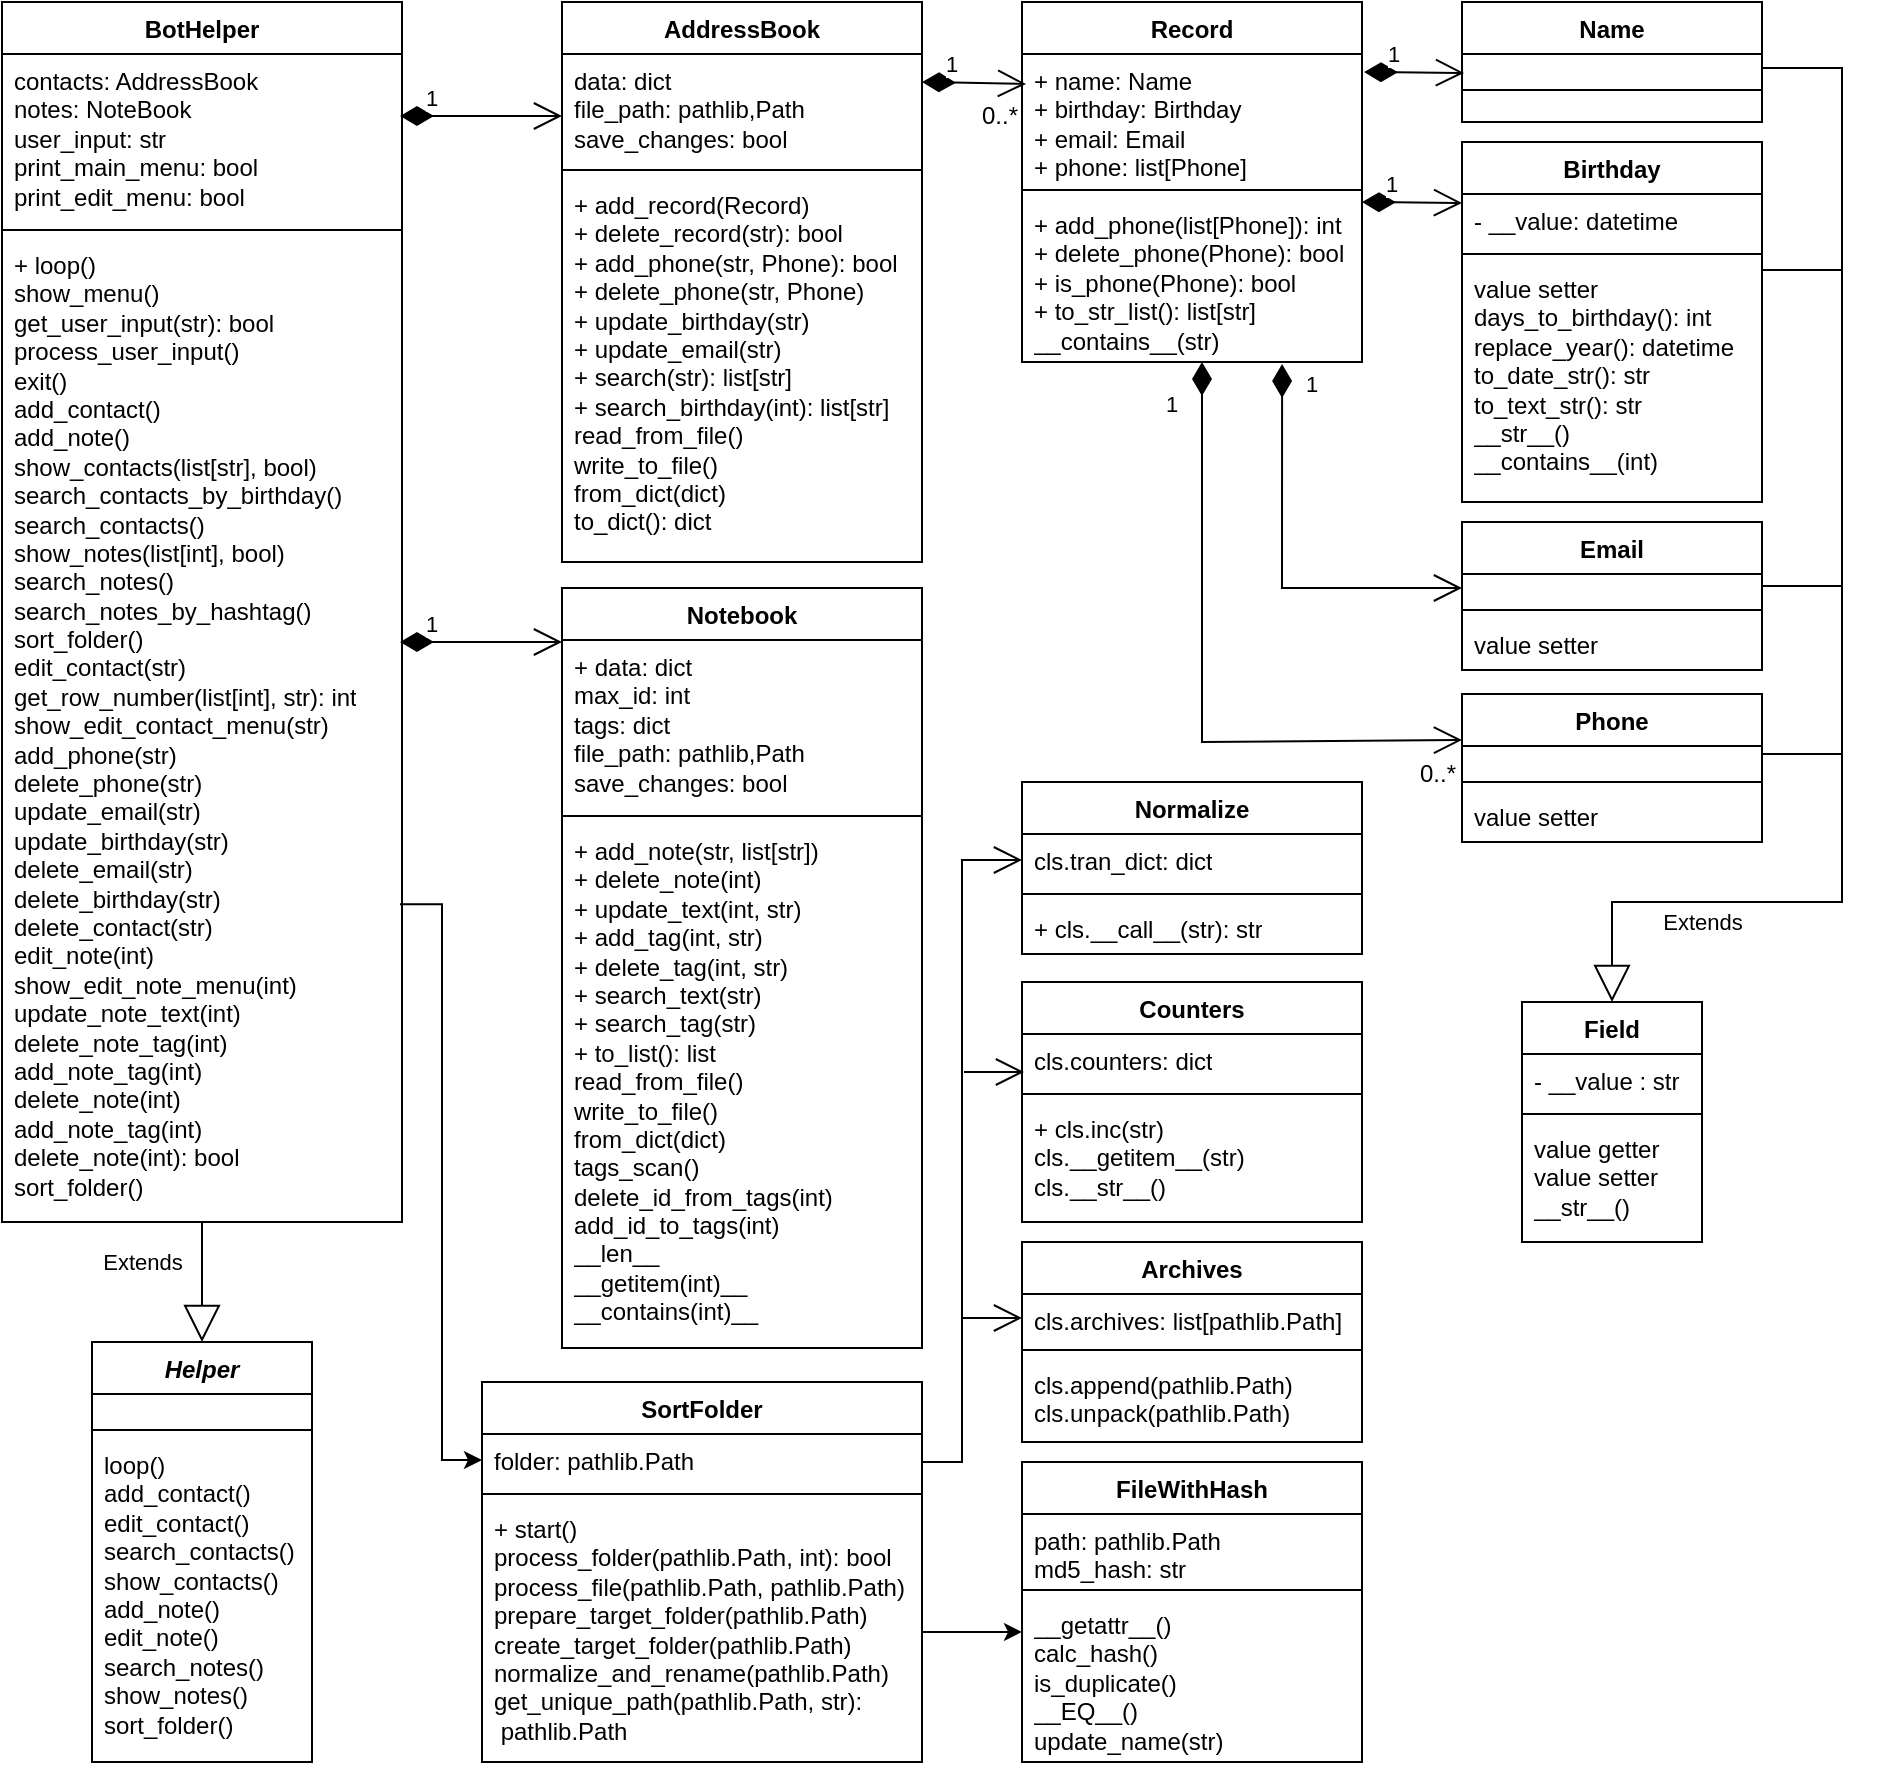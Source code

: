 <mxfile version="21.5.0">
  <diagram name="Page-1" id="22eJVqxKhD_YkjTzofax">
    <mxGraphModel dx="3094" dy="797" grid="1" gridSize="10" guides="1" tooltips="1" connect="1" arrows="1" fold="1" page="1" pageScale="1" pageWidth="850" pageHeight="1100" math="0" shadow="0">
      <root>
        <mxCell id="0" />
        <mxCell id="1" parent="0" />
        <mxCell id="B72UNBGDeqN1AKuP-Nlf-1" value="Field" style="swimlane;fontStyle=1;align=center;verticalAlign=top;childLayout=stackLayout;horizontal=1;startSize=26;horizontalStack=0;resizeParent=1;resizeParentMax=0;resizeLast=0;collapsible=1;marginBottom=0;whiteSpace=wrap;html=1;" vertex="1" parent="1">
          <mxGeometry x="-400" y="500" width="90" height="120" as="geometry">
            <mxRectangle x="170" y="60" width="70" height="30" as="alternateBounds" />
          </mxGeometry>
        </mxCell>
        <mxCell id="B72UNBGDeqN1AKuP-Nlf-2" value="- __value : str" style="text;strokeColor=none;fillColor=none;align=left;verticalAlign=top;spacingLeft=4;spacingRight=4;overflow=hidden;rotatable=0;points=[[0,0.5],[1,0.5]];portConstraint=eastwest;whiteSpace=wrap;html=1;" vertex="1" parent="B72UNBGDeqN1AKuP-Nlf-1">
          <mxGeometry y="26" width="90" height="26" as="geometry" />
        </mxCell>
        <mxCell id="B72UNBGDeqN1AKuP-Nlf-3" value="" style="line;strokeWidth=1;fillColor=none;align=left;verticalAlign=middle;spacingTop=-1;spacingLeft=3;spacingRight=3;rotatable=0;labelPosition=right;points=[];portConstraint=eastwest;strokeColor=inherit;" vertex="1" parent="B72UNBGDeqN1AKuP-Nlf-1">
          <mxGeometry y="52" width="90" height="8" as="geometry" />
        </mxCell>
        <mxCell id="B72UNBGDeqN1AKuP-Nlf-4" value="value getter&lt;br&gt;value setter&lt;br&gt;__str__()" style="text;strokeColor=none;fillColor=none;align=left;verticalAlign=top;spacingLeft=4;spacingRight=4;overflow=hidden;rotatable=0;points=[[0,0.5],[1,0.5]];portConstraint=eastwest;whiteSpace=wrap;html=1;" vertex="1" parent="B72UNBGDeqN1AKuP-Nlf-1">
          <mxGeometry y="60" width="90" height="60" as="geometry" />
        </mxCell>
        <mxCell id="B72UNBGDeqN1AKuP-Nlf-13" value="Birthday" style="swimlane;fontStyle=1;align=center;verticalAlign=top;childLayout=stackLayout;horizontal=1;startSize=26;horizontalStack=0;resizeParent=1;resizeParentMax=0;resizeLast=0;collapsible=1;marginBottom=0;whiteSpace=wrap;html=1;" vertex="1" parent="1">
          <mxGeometry x="-430" y="70" width="150" height="180" as="geometry" />
        </mxCell>
        <mxCell id="B72UNBGDeqN1AKuP-Nlf-14" value="- __value: datetime" style="text;strokeColor=none;fillColor=none;align=left;verticalAlign=top;spacingLeft=4;spacingRight=4;overflow=hidden;rotatable=0;points=[[0,0.5],[1,0.5]];portConstraint=eastwest;whiteSpace=wrap;html=1;" vertex="1" parent="B72UNBGDeqN1AKuP-Nlf-13">
          <mxGeometry y="26" width="150" height="26" as="geometry" />
        </mxCell>
        <mxCell id="B72UNBGDeqN1AKuP-Nlf-15" value="" style="line;strokeWidth=1;fillColor=none;align=left;verticalAlign=middle;spacingTop=-1;spacingLeft=3;spacingRight=3;rotatable=0;labelPosition=right;points=[];portConstraint=eastwest;strokeColor=inherit;" vertex="1" parent="B72UNBGDeqN1AKuP-Nlf-13">
          <mxGeometry y="52" width="150" height="8" as="geometry" />
        </mxCell>
        <mxCell id="B72UNBGDeqN1AKuP-Nlf-16" value="value setter&lt;br&gt;days_to_birthday(): int&lt;br&gt;replace_year(): datetime&lt;br&gt;to_date_str(): str&lt;br&gt;to_text_str(): str&lt;br&gt;__str__()&lt;br&gt;__contains__(int)" style="text;strokeColor=none;fillColor=none;align=left;verticalAlign=top;spacingLeft=4;spacingRight=4;overflow=hidden;rotatable=0;points=[[0,0.5],[1,0.5]];portConstraint=eastwest;whiteSpace=wrap;html=1;" vertex="1" parent="B72UNBGDeqN1AKuP-Nlf-13">
          <mxGeometry y="60" width="150" height="120" as="geometry" />
        </mxCell>
        <mxCell id="B72UNBGDeqN1AKuP-Nlf-17" value="Email" style="swimlane;fontStyle=1;align=center;verticalAlign=top;childLayout=stackLayout;horizontal=1;startSize=26;horizontalStack=0;resizeParent=1;resizeParentMax=0;resizeLast=0;collapsible=1;marginBottom=0;whiteSpace=wrap;html=1;" vertex="1" parent="1">
          <mxGeometry x="-430" y="260" width="150" height="74" as="geometry" />
        </mxCell>
        <mxCell id="B72UNBGDeqN1AKuP-Nlf-18" value="&amp;nbsp;" style="text;strokeColor=none;fillColor=none;align=left;verticalAlign=top;spacingLeft=4;spacingRight=4;overflow=hidden;rotatable=0;points=[[0,0.5],[1,0.5]];portConstraint=eastwest;whiteSpace=wrap;html=1;" vertex="1" parent="B72UNBGDeqN1AKuP-Nlf-17">
          <mxGeometry y="26" width="150" height="14" as="geometry" />
        </mxCell>
        <mxCell id="B72UNBGDeqN1AKuP-Nlf-19" value="" style="line;strokeWidth=1;fillColor=none;align=left;verticalAlign=middle;spacingTop=-1;spacingLeft=3;spacingRight=3;rotatable=0;labelPosition=right;points=[];portConstraint=eastwest;strokeColor=inherit;" vertex="1" parent="B72UNBGDeqN1AKuP-Nlf-17">
          <mxGeometry y="40" width="150" height="8" as="geometry" />
        </mxCell>
        <mxCell id="B72UNBGDeqN1AKuP-Nlf-20" value="value setter" style="text;strokeColor=none;fillColor=none;align=left;verticalAlign=top;spacingLeft=4;spacingRight=4;overflow=hidden;rotatable=0;points=[[0,0.5],[1,0.5]];portConstraint=eastwest;whiteSpace=wrap;html=1;" vertex="1" parent="B72UNBGDeqN1AKuP-Nlf-17">
          <mxGeometry y="48" width="150" height="26" as="geometry" />
        </mxCell>
        <mxCell id="B72UNBGDeqN1AKuP-Nlf-21" value="Phone" style="swimlane;fontStyle=1;align=center;verticalAlign=top;childLayout=stackLayout;horizontal=1;startSize=26;horizontalStack=0;resizeParent=1;resizeParentMax=0;resizeLast=0;collapsible=1;marginBottom=0;whiteSpace=wrap;html=1;" vertex="1" parent="1">
          <mxGeometry x="-430" y="346" width="150" height="74" as="geometry" />
        </mxCell>
        <mxCell id="B72UNBGDeqN1AKuP-Nlf-22" value="&amp;nbsp;" style="text;strokeColor=none;fillColor=none;align=left;verticalAlign=top;spacingLeft=4;spacingRight=4;overflow=hidden;rotatable=0;points=[[0,0.5],[1,0.5]];portConstraint=eastwest;whiteSpace=wrap;html=1;" vertex="1" parent="B72UNBGDeqN1AKuP-Nlf-21">
          <mxGeometry y="26" width="150" height="14" as="geometry" />
        </mxCell>
        <mxCell id="B72UNBGDeqN1AKuP-Nlf-23" value="" style="line;strokeWidth=1;fillColor=none;align=left;verticalAlign=middle;spacingTop=-1;spacingLeft=3;spacingRight=3;rotatable=0;labelPosition=right;points=[];portConstraint=eastwest;strokeColor=inherit;" vertex="1" parent="B72UNBGDeqN1AKuP-Nlf-21">
          <mxGeometry y="40" width="150" height="8" as="geometry" />
        </mxCell>
        <mxCell id="B72UNBGDeqN1AKuP-Nlf-24" value="value setter" style="text;strokeColor=none;fillColor=none;align=left;verticalAlign=top;spacingLeft=4;spacingRight=4;overflow=hidden;rotatable=0;points=[[0,0.5],[1,0.5]];portConstraint=eastwest;whiteSpace=wrap;html=1;" vertex="1" parent="B72UNBGDeqN1AKuP-Nlf-21">
          <mxGeometry y="48" width="150" height="26" as="geometry" />
        </mxCell>
        <mxCell id="B72UNBGDeqN1AKuP-Nlf-25" value="Name" style="swimlane;fontStyle=1;align=center;verticalAlign=top;childLayout=stackLayout;horizontal=1;startSize=26;horizontalStack=0;resizeParent=1;resizeParentMax=0;resizeLast=0;collapsible=1;marginBottom=0;whiteSpace=wrap;html=1;" vertex="1" parent="1">
          <mxGeometry x="-430" width="150" height="60" as="geometry" />
        </mxCell>
        <mxCell id="B72UNBGDeqN1AKuP-Nlf-26" value="&amp;nbsp;" style="text;strokeColor=none;fillColor=none;align=left;verticalAlign=top;spacingLeft=4;spacingRight=4;overflow=hidden;rotatable=0;points=[[0,0.5],[1,0.5]];portConstraint=eastwest;whiteSpace=wrap;html=1;" vertex="1" parent="B72UNBGDeqN1AKuP-Nlf-25">
          <mxGeometry y="26" width="150" height="14" as="geometry" />
        </mxCell>
        <mxCell id="B72UNBGDeqN1AKuP-Nlf-27" value="" style="line;strokeWidth=1;fillColor=none;align=left;verticalAlign=middle;spacingTop=-1;spacingLeft=3;spacingRight=3;rotatable=0;labelPosition=right;points=[];portConstraint=eastwest;strokeColor=inherit;" vertex="1" parent="B72UNBGDeqN1AKuP-Nlf-25">
          <mxGeometry y="40" width="150" height="8" as="geometry" />
        </mxCell>
        <mxCell id="B72UNBGDeqN1AKuP-Nlf-28" value="&amp;nbsp;" style="text;strokeColor=none;fillColor=none;align=left;verticalAlign=top;spacingLeft=4;spacingRight=4;overflow=hidden;rotatable=0;points=[[0,0.5],[1,0.5]];portConstraint=eastwest;whiteSpace=wrap;html=1;" vertex="1" parent="B72UNBGDeqN1AKuP-Nlf-25">
          <mxGeometry y="48" width="150" height="12" as="geometry" />
        </mxCell>
        <mxCell id="B72UNBGDeqN1AKuP-Nlf-40" value="Record" style="swimlane;fontStyle=1;align=center;verticalAlign=top;childLayout=stackLayout;horizontal=1;startSize=26;horizontalStack=0;resizeParent=1;resizeParentMax=0;resizeLast=0;collapsible=1;marginBottom=0;whiteSpace=wrap;html=1;" vertex="1" parent="1">
          <mxGeometry x="-650" width="170" height="180" as="geometry" />
        </mxCell>
        <mxCell id="B72UNBGDeqN1AKuP-Nlf-99" value="1" style="endArrow=open;html=1;endSize=12;startArrow=diamondThin;startSize=14;startFill=1;align=left;verticalAlign=bottom;rounded=0;exitX=0.995;exitY=0.369;exitDx=0;exitDy=0;exitPerimeter=0;entryX=0.012;entryY=0.234;entryDx=0;entryDy=0;entryPerimeter=0;" edge="1" parent="B72UNBGDeqN1AKuP-Nlf-40" target="B72UNBGDeqN1AKuP-Nlf-41">
          <mxGeometry x="-0.616" relative="1" as="geometry">
            <mxPoint x="-50" y="40" as="sourcePoint" />
            <mxPoint x="31" y="40" as="targetPoint" />
            <mxPoint as="offset" />
          </mxGeometry>
        </mxCell>
        <mxCell id="B72UNBGDeqN1AKuP-Nlf-41" value="+ name: Name&lt;br&gt;+ birthday: Birthday&lt;br&gt;+ email: Email&lt;br&gt;+ phone: list[Phone]" style="text;strokeColor=none;fillColor=none;align=left;verticalAlign=top;spacingLeft=4;spacingRight=4;overflow=hidden;rotatable=0;points=[[0,0.5],[1,0.5]];portConstraint=eastwest;whiteSpace=wrap;html=1;" vertex="1" parent="B72UNBGDeqN1AKuP-Nlf-40">
          <mxGeometry y="26" width="170" height="64" as="geometry" />
        </mxCell>
        <mxCell id="B72UNBGDeqN1AKuP-Nlf-42" value="" style="line;strokeWidth=1;fillColor=none;align=left;verticalAlign=middle;spacingTop=-1;spacingLeft=3;spacingRight=3;rotatable=0;labelPosition=right;points=[];portConstraint=eastwest;strokeColor=inherit;" vertex="1" parent="B72UNBGDeqN1AKuP-Nlf-40">
          <mxGeometry y="90" width="170" height="8" as="geometry" />
        </mxCell>
        <mxCell id="B72UNBGDeqN1AKuP-Nlf-43" value="+ add_phone(list[Phone]): int&lt;br&gt;+ delete_phone(Phone): bool&lt;br&gt;+ is_phone(Phone): bool&lt;br&gt;+ to_str_list(): list[str]&lt;br&gt;__contains__(str)" style="text;strokeColor=none;fillColor=none;align=left;verticalAlign=top;spacingLeft=4;spacingRight=4;overflow=hidden;rotatable=0;points=[[0,0.5],[1,0.5]];portConstraint=eastwest;whiteSpace=wrap;html=1;" vertex="1" parent="B72UNBGDeqN1AKuP-Nlf-40">
          <mxGeometry y="98" width="170" height="82" as="geometry" />
        </mxCell>
        <mxCell id="B72UNBGDeqN1AKuP-Nlf-53" value="Notebook" style="swimlane;fontStyle=1;align=center;verticalAlign=top;childLayout=stackLayout;horizontal=1;startSize=26;horizontalStack=0;resizeParent=1;resizeParentMax=0;resizeLast=0;collapsible=1;marginBottom=0;whiteSpace=wrap;html=1;" vertex="1" parent="1">
          <mxGeometry x="-880" y="293" width="180" height="380" as="geometry" />
        </mxCell>
        <mxCell id="B72UNBGDeqN1AKuP-Nlf-54" value="+ data: dict&lt;br&gt;max_id: int&lt;br&gt;tags: dict&lt;br&gt;file_path: pathlib,Path&lt;br style=&quot;border-color: var(--border-color);&quot;&gt;save_changes: bool" style="text;strokeColor=none;fillColor=none;align=left;verticalAlign=top;spacingLeft=4;spacingRight=4;overflow=hidden;rotatable=0;points=[[0,0.5],[1,0.5]];portConstraint=eastwest;whiteSpace=wrap;html=1;" vertex="1" parent="B72UNBGDeqN1AKuP-Nlf-53">
          <mxGeometry y="26" width="180" height="84" as="geometry" />
        </mxCell>
        <mxCell id="B72UNBGDeqN1AKuP-Nlf-55" value="" style="line;strokeWidth=1;fillColor=none;align=left;verticalAlign=middle;spacingTop=-1;spacingLeft=3;spacingRight=3;rotatable=0;labelPosition=right;points=[];portConstraint=eastwest;strokeColor=inherit;" vertex="1" parent="B72UNBGDeqN1AKuP-Nlf-53">
          <mxGeometry y="110" width="180" height="8" as="geometry" />
        </mxCell>
        <mxCell id="B72UNBGDeqN1AKuP-Nlf-56" value="+ add_note(str, list[str])&lt;br&gt;+ delete_note(int)&lt;br&gt;+ update_text(int, str)&lt;br&gt;+ add_tag(int, str)&lt;br&gt;+ delete_tag(int, str)&lt;br&gt;+ search_text(str)&lt;br style=&quot;border-color: var(--border-color);&quot;&gt;+ search_tag(str)&lt;br&gt;+ to_list(): list&lt;br&gt;read_from_file()&lt;br style=&quot;border-color: var(--border-color);&quot;&gt;write_to_file()&lt;br style=&quot;border-color: var(--border-color);&quot;&gt;from_dict(dict)&lt;br style=&quot;border-color: var(--border-color);&quot;&gt;tags_scan()&lt;br&gt;delete_id_from_tags(int)&lt;br&gt;add_id_to_tags(int)&lt;br style=&quot;border-color: var(--border-color);&quot;&gt;__len__&lt;br&gt;__getitem(int)__&lt;br&gt;__contains(int)__" style="text;strokeColor=none;fillColor=none;align=left;verticalAlign=top;spacingLeft=4;spacingRight=4;overflow=hidden;rotatable=0;points=[[0,0.5],[1,0.5]];portConstraint=eastwest;whiteSpace=wrap;html=1;" vertex="1" parent="B72UNBGDeqN1AKuP-Nlf-53">
          <mxGeometry y="118" width="180" height="262" as="geometry" />
        </mxCell>
        <mxCell id="B72UNBGDeqN1AKuP-Nlf-57" value="Normalize" style="swimlane;fontStyle=1;align=center;verticalAlign=top;childLayout=stackLayout;horizontal=1;startSize=26;horizontalStack=0;resizeParent=1;resizeParentMax=0;resizeLast=0;collapsible=1;marginBottom=0;whiteSpace=wrap;html=1;" vertex="1" parent="1">
          <mxGeometry x="-650" y="390" width="170" height="86" as="geometry" />
        </mxCell>
        <mxCell id="B72UNBGDeqN1AKuP-Nlf-58" value="cls.tran_dict: dict" style="text;strokeColor=none;fillColor=none;align=left;verticalAlign=top;spacingLeft=4;spacingRight=4;overflow=hidden;rotatable=0;points=[[0,0.5],[1,0.5]];portConstraint=eastwest;whiteSpace=wrap;html=1;" vertex="1" parent="B72UNBGDeqN1AKuP-Nlf-57">
          <mxGeometry y="26" width="170" height="26" as="geometry" />
        </mxCell>
        <mxCell id="B72UNBGDeqN1AKuP-Nlf-59" value="" style="line;strokeWidth=1;fillColor=none;align=left;verticalAlign=middle;spacingTop=-1;spacingLeft=3;spacingRight=3;rotatable=0;labelPosition=right;points=[];portConstraint=eastwest;strokeColor=inherit;" vertex="1" parent="B72UNBGDeqN1AKuP-Nlf-57">
          <mxGeometry y="52" width="170" height="8" as="geometry" />
        </mxCell>
        <mxCell id="B72UNBGDeqN1AKuP-Nlf-60" value="+&amp;nbsp;cls.__call__(str): str" style="text;strokeColor=none;fillColor=none;align=left;verticalAlign=top;spacingLeft=4;spacingRight=4;overflow=hidden;rotatable=0;points=[[0,0.5],[1,0.5]];portConstraint=eastwest;whiteSpace=wrap;html=1;" vertex="1" parent="B72UNBGDeqN1AKuP-Nlf-57">
          <mxGeometry y="60" width="170" height="26" as="geometry" />
        </mxCell>
        <mxCell id="B72UNBGDeqN1AKuP-Nlf-61" value="AddressBook" style="swimlane;fontStyle=1;align=center;verticalAlign=top;childLayout=stackLayout;horizontal=1;startSize=26;horizontalStack=0;resizeParent=1;resizeParentMax=0;resizeLast=0;collapsible=1;marginBottom=0;whiteSpace=wrap;html=1;" vertex="1" parent="1">
          <mxGeometry x="-880" width="180" height="280" as="geometry" />
        </mxCell>
        <mxCell id="B72UNBGDeqN1AKuP-Nlf-62" value="data: dict&lt;br&gt;file_path: pathlib,Path&lt;br style=&quot;border-color: var(--border-color);&quot;&gt;save_changes: bool" style="text;strokeColor=none;fillColor=none;align=left;verticalAlign=top;spacingLeft=4;spacingRight=4;overflow=hidden;rotatable=0;points=[[0,0.5],[1,0.5]];portConstraint=eastwest;whiteSpace=wrap;html=1;" vertex="1" parent="B72UNBGDeqN1AKuP-Nlf-61">
          <mxGeometry y="26" width="180" height="54" as="geometry" />
        </mxCell>
        <mxCell id="B72UNBGDeqN1AKuP-Nlf-63" value="" style="line;strokeWidth=1;fillColor=none;align=left;verticalAlign=middle;spacingTop=-1;spacingLeft=3;spacingRight=3;rotatable=0;labelPosition=right;points=[];portConstraint=eastwest;strokeColor=inherit;" vertex="1" parent="B72UNBGDeqN1AKuP-Nlf-61">
          <mxGeometry y="80" width="180" height="8" as="geometry" />
        </mxCell>
        <mxCell id="B72UNBGDeqN1AKuP-Nlf-64" value="+ add_record(Record)&lt;br&gt;+ delete_record(str): bool&lt;br&gt;+ add_phone(str, Phone): bool&lt;br&gt;+ delete_phone(str, Phone)&lt;br&gt;+ update_birthday(str)&lt;br&gt;+ update_email(str)&lt;br&gt;+ search(str): list[str]&lt;br&gt;+ search_birthday(int): list[str]&lt;br&gt;read_from_file()&lt;br style=&quot;border-color: var(--border-color);&quot;&gt;write_to_file()&lt;br style=&quot;border-color: var(--border-color);&quot;&gt;from_dict(dict)&lt;br&gt;to_dict(): dict" style="text;strokeColor=none;fillColor=none;align=left;verticalAlign=top;spacingLeft=4;spacingRight=4;overflow=hidden;rotatable=0;points=[[0,0.5],[1,0.5]];portConstraint=eastwest;whiteSpace=wrap;html=1;" vertex="1" parent="B72UNBGDeqN1AKuP-Nlf-61">
          <mxGeometry y="88" width="180" height="192" as="geometry" />
        </mxCell>
        <mxCell id="B72UNBGDeqN1AKuP-Nlf-66" value="0..*" style="text;strokeColor=none;fillColor=none;align=left;verticalAlign=top;spacingLeft=4;spacingRight=4;overflow=hidden;rotatable=0;points=[[0,0.5],[1,0.5]];portConstraint=eastwest;whiteSpace=wrap;html=1;" vertex="1" parent="1">
          <mxGeometry x="-676" y="43" width="40" height="26" as="geometry" />
        </mxCell>
        <mxCell id="B72UNBGDeqN1AKuP-Nlf-67" value="&lt;i&gt;Helper&lt;/i&gt;" style="swimlane;fontStyle=1;align=center;verticalAlign=top;childLayout=stackLayout;horizontal=1;startSize=26;horizontalStack=0;resizeParent=1;resizeParentMax=0;resizeLast=0;collapsible=1;marginBottom=0;whiteSpace=wrap;html=1;" vertex="1" parent="1">
          <mxGeometry x="-1115" y="670" width="110" height="210" as="geometry" />
        </mxCell>
        <mxCell id="B72UNBGDeqN1AKuP-Nlf-68" value="&amp;nbsp;" style="text;strokeColor=none;fillColor=none;align=left;verticalAlign=top;spacingLeft=4;spacingRight=4;overflow=hidden;rotatable=0;points=[[0,0.5],[1,0.5]];portConstraint=eastwest;whiteSpace=wrap;html=1;" vertex="1" parent="B72UNBGDeqN1AKuP-Nlf-67">
          <mxGeometry y="26" width="110" height="14" as="geometry" />
        </mxCell>
        <mxCell id="B72UNBGDeqN1AKuP-Nlf-69" value="" style="line;strokeWidth=1;fillColor=none;align=left;verticalAlign=middle;spacingTop=-1;spacingLeft=3;spacingRight=3;rotatable=0;labelPosition=right;points=[];portConstraint=eastwest;strokeColor=inherit;" vertex="1" parent="B72UNBGDeqN1AKuP-Nlf-67">
          <mxGeometry y="40" width="110" height="8" as="geometry" />
        </mxCell>
        <mxCell id="B72UNBGDeqN1AKuP-Nlf-70" value="&lt;div&gt;loop()&lt;/div&gt;&lt;div&gt;add_contact()&lt;/div&gt;&lt;div&gt;edit_contact()&lt;/div&gt;&lt;div&gt;search_contacts()&lt;/div&gt;&lt;div&gt;show_contacts()&lt;/div&gt;&lt;div&gt;add_note()&lt;/div&gt;&lt;div&gt;edit_note()&lt;/div&gt;&lt;div&gt;search_notes()&lt;/div&gt;&lt;div&gt;show_notes()&lt;/div&gt;&lt;div&gt;sort_folder()&lt;/div&gt;&lt;div&gt;&lt;br&gt;&lt;/div&gt;" style="text;strokeColor=none;fillColor=none;align=left;verticalAlign=top;spacingLeft=4;spacingRight=4;overflow=hidden;rotatable=0;points=[[0,0.5],[1,0.5]];portConstraint=eastwest;whiteSpace=wrap;html=1;" vertex="1" parent="B72UNBGDeqN1AKuP-Nlf-67">
          <mxGeometry y="48" width="110" height="162" as="geometry" />
        </mxCell>
        <mxCell id="B72UNBGDeqN1AKuP-Nlf-71" value="BotHelper" style="swimlane;fontStyle=1;align=center;verticalAlign=top;childLayout=stackLayout;horizontal=1;startSize=26;horizontalStack=0;resizeParent=1;resizeParentMax=0;resizeLast=0;collapsible=1;marginBottom=0;whiteSpace=wrap;html=1;" vertex="1" parent="1">
          <mxGeometry x="-1160" width="200" height="610" as="geometry" />
        </mxCell>
        <mxCell id="B72UNBGDeqN1AKuP-Nlf-72" value="&lt;div&gt;contacts: AddressBook&lt;/div&gt;&lt;div&gt;notes: NoteBook&lt;/div&gt;&lt;div&gt;user_input: str&lt;/div&gt;&lt;div&gt;print_main_menu: bool&lt;/div&gt;&lt;div&gt;print_edit_menu: bool&lt;/div&gt;&lt;div&gt;&lt;br&gt;&lt;/div&gt;" style="text;strokeColor=none;fillColor=none;align=left;verticalAlign=top;spacingLeft=4;spacingRight=4;overflow=hidden;rotatable=0;points=[[0,0.5],[1,0.5]];portConstraint=eastwest;whiteSpace=wrap;html=1;" vertex="1" parent="B72UNBGDeqN1AKuP-Nlf-71">
          <mxGeometry y="26" width="200" height="84" as="geometry" />
        </mxCell>
        <mxCell id="B72UNBGDeqN1AKuP-Nlf-73" value="" style="line;strokeWidth=1;fillColor=none;align=left;verticalAlign=middle;spacingTop=-1;spacingLeft=3;spacingRight=3;rotatable=0;labelPosition=right;points=[];portConstraint=eastwest;strokeColor=inherit;" vertex="1" parent="B72UNBGDeqN1AKuP-Nlf-71">
          <mxGeometry y="110" width="200" height="8" as="geometry" />
        </mxCell>
        <mxCell id="B72UNBGDeqN1AKuP-Nlf-74" value="&lt;div&gt;+ loop()&lt;/div&gt;&lt;div&gt;show_menu()&lt;/div&gt;&lt;div&gt;get_user_input(str): bool&lt;/div&gt;&lt;div&gt;process_user_input()&lt;/div&gt;&lt;div&gt;exit()&lt;/div&gt;&lt;div&gt;add_contact()&lt;/div&gt;&lt;div&gt;add_note()&lt;/div&gt;&lt;div&gt;show_contacts(list[str], bool)&lt;/div&gt;&lt;div&gt;search_contacts_by_birthday()&lt;/div&gt;&lt;div&gt;search_contacts()&lt;/div&gt;&lt;div&gt;show_notes(list[int], bool)&lt;/div&gt;&lt;div&gt;search_notes()&lt;/div&gt;&lt;div&gt;search_notes_by_hashtag()&lt;/div&gt;&lt;div&gt;sort_folder()&lt;/div&gt;&lt;div&gt;edit_contact(str)&lt;/div&gt;&lt;div&gt;get_row_number(list[int], str): int&lt;/div&gt;&lt;div&gt;show_edit_contact_menu(str)&lt;/div&gt;&lt;div&gt;add_phone(str)&lt;/div&gt;&lt;div&gt;delete_phone(str)&lt;/div&gt;&lt;div&gt;update_email(str)&lt;/div&gt;&lt;div&gt;update_birthday(str)&lt;/div&gt;&lt;div&gt;delete_email(str)&lt;/div&gt;&lt;div&gt;delete_birthday(str)&lt;/div&gt;&lt;div&gt;delete_contact(str)&lt;/div&gt;&lt;div&gt;edit_note(int)&lt;/div&gt;&lt;div&gt;show_edit_note_menu(int)&lt;/div&gt;&lt;div&gt;update_note_text(int)&lt;/div&gt;&lt;div&gt;delete_note_tag(int)&lt;/div&gt;&lt;div&gt;add_note_tag(int)&lt;/div&gt;&lt;div&gt;delete_note(int)&lt;/div&gt;&lt;div&gt;add_note_tag(int)&lt;/div&gt;&lt;div&gt;delete_note(int): bool&lt;/div&gt;&lt;div&gt;sort_folder()&lt;/div&gt;&lt;div&gt;&lt;br&gt;&lt;/div&gt;" style="text;strokeColor=none;fillColor=none;align=left;verticalAlign=top;spacingLeft=4;spacingRight=4;overflow=hidden;rotatable=0;points=[[0,0.5],[1,0.5]];portConstraint=eastwest;whiteSpace=wrap;html=1;" vertex="1" parent="B72UNBGDeqN1AKuP-Nlf-71">
          <mxGeometry y="118" width="200" height="492" as="geometry" />
        </mxCell>
        <mxCell id="B72UNBGDeqN1AKuP-Nlf-75" value="Counters" style="swimlane;fontStyle=1;align=center;verticalAlign=top;childLayout=stackLayout;horizontal=1;startSize=26;horizontalStack=0;resizeParent=1;resizeParentMax=0;resizeLast=0;collapsible=1;marginBottom=0;whiteSpace=wrap;html=1;" vertex="1" parent="1">
          <mxGeometry x="-650" y="490" width="170" height="120" as="geometry" />
        </mxCell>
        <mxCell id="B72UNBGDeqN1AKuP-Nlf-76" value="cls.counters: dict" style="text;strokeColor=none;fillColor=none;align=left;verticalAlign=top;spacingLeft=4;spacingRight=4;overflow=hidden;rotatable=0;points=[[0,0.5],[1,0.5]];portConstraint=eastwest;whiteSpace=wrap;html=1;" vertex="1" parent="B72UNBGDeqN1AKuP-Nlf-75">
          <mxGeometry y="26" width="170" height="26" as="geometry" />
        </mxCell>
        <mxCell id="B72UNBGDeqN1AKuP-Nlf-77" value="" style="line;strokeWidth=1;fillColor=none;align=left;verticalAlign=middle;spacingTop=-1;spacingLeft=3;spacingRight=3;rotatable=0;labelPosition=right;points=[];portConstraint=eastwest;strokeColor=inherit;" vertex="1" parent="B72UNBGDeqN1AKuP-Nlf-75">
          <mxGeometry y="52" width="170" height="8" as="geometry" />
        </mxCell>
        <mxCell id="B72UNBGDeqN1AKuP-Nlf-78" value="&lt;div&gt;+ cls.inc(str)&lt;/div&gt;&lt;div&gt;cls.__getitem__(str)&lt;/div&gt;&lt;div&gt;cls.__str__()&lt;/div&gt;" style="text;strokeColor=none;fillColor=none;align=left;verticalAlign=top;spacingLeft=4;spacingRight=4;overflow=hidden;rotatable=0;points=[[0,0.5],[1,0.5]];portConstraint=eastwest;whiteSpace=wrap;html=1;" vertex="1" parent="B72UNBGDeqN1AKuP-Nlf-75">
          <mxGeometry y="60" width="170" height="60" as="geometry" />
        </mxCell>
        <mxCell id="B72UNBGDeqN1AKuP-Nlf-79" value="Archives" style="swimlane;fontStyle=1;align=center;verticalAlign=top;childLayout=stackLayout;horizontal=1;startSize=26;horizontalStack=0;resizeParent=1;resizeParentMax=0;resizeLast=0;collapsible=1;marginBottom=0;whiteSpace=wrap;html=1;" vertex="1" parent="1">
          <mxGeometry x="-650" y="620" width="170" height="100" as="geometry" />
        </mxCell>
        <mxCell id="B72UNBGDeqN1AKuP-Nlf-80" value="&lt;div&gt;cls.archives: list[pathlib.Path]&lt;/div&gt;" style="text;strokeColor=none;fillColor=none;align=left;verticalAlign=top;spacingLeft=4;spacingRight=4;overflow=hidden;rotatable=0;points=[[0,0.5],[1,0.5]];portConstraint=eastwest;whiteSpace=wrap;html=1;" vertex="1" parent="B72UNBGDeqN1AKuP-Nlf-79">
          <mxGeometry y="26" width="170" height="24" as="geometry" />
        </mxCell>
        <mxCell id="B72UNBGDeqN1AKuP-Nlf-81" value="" style="line;strokeWidth=1;fillColor=none;align=left;verticalAlign=middle;spacingTop=-1;spacingLeft=3;spacingRight=3;rotatable=0;labelPosition=right;points=[];portConstraint=eastwest;strokeColor=inherit;" vertex="1" parent="B72UNBGDeqN1AKuP-Nlf-79">
          <mxGeometry y="50" width="170" height="8" as="geometry" />
        </mxCell>
        <mxCell id="B72UNBGDeqN1AKuP-Nlf-82" value="&lt;span style=&quot;background-color: initial;&quot;&gt;cls.append(pathlib.Path)&lt;/span&gt;&lt;br&gt;&lt;div style=&quot;border-color: var(--border-color);&quot;&gt;cls.unpack(pathlib.Path)&lt;/div&gt;&lt;div style=&quot;border-color: var(--border-color);&quot;&gt;&lt;br style=&quot;border-color: var(--border-color);&quot;&gt;&lt;/div&gt;" style="text;strokeColor=none;fillColor=none;align=left;verticalAlign=top;spacingLeft=4;spacingRight=4;overflow=hidden;rotatable=0;points=[[0,0.5],[1,0.5]];portConstraint=eastwest;whiteSpace=wrap;html=1;" vertex="1" parent="B72UNBGDeqN1AKuP-Nlf-79">
          <mxGeometry y="58" width="170" height="42" as="geometry" />
        </mxCell>
        <mxCell id="B72UNBGDeqN1AKuP-Nlf-83" value="&lt;div&gt;FileWithHash&lt;/div&gt;" style="swimlane;fontStyle=1;align=center;verticalAlign=top;childLayout=stackLayout;horizontal=1;startSize=26;horizontalStack=0;resizeParent=1;resizeParentMax=0;resizeLast=0;collapsible=1;marginBottom=0;whiteSpace=wrap;html=1;" vertex="1" parent="1">
          <mxGeometry x="-650" y="730" width="170" height="150" as="geometry" />
        </mxCell>
        <mxCell id="B72UNBGDeqN1AKuP-Nlf-84" value="&lt;span style=&quot;background-color: initial;&quot;&gt;path: pathlib.Path&lt;/span&gt;&lt;br&gt;&lt;div style=&quot;border-color: var(--border-color);&quot;&gt;md5_hash: str&lt;/div&gt;" style="text;strokeColor=none;fillColor=none;align=left;verticalAlign=top;spacingLeft=4;spacingRight=4;overflow=hidden;rotatable=0;points=[[0,0.5],[1,0.5]];portConstraint=eastwest;whiteSpace=wrap;html=1;" vertex="1" parent="B72UNBGDeqN1AKuP-Nlf-83">
          <mxGeometry y="26" width="170" height="34" as="geometry" />
        </mxCell>
        <mxCell id="B72UNBGDeqN1AKuP-Nlf-85" value="" style="line;strokeWidth=1;fillColor=none;align=left;verticalAlign=middle;spacingTop=-1;spacingLeft=3;spacingRight=3;rotatable=0;labelPosition=right;points=[];portConstraint=eastwest;strokeColor=inherit;" vertex="1" parent="B72UNBGDeqN1AKuP-Nlf-83">
          <mxGeometry y="60" width="170" height="8" as="geometry" />
        </mxCell>
        <mxCell id="B72UNBGDeqN1AKuP-Nlf-86" value="&lt;span style=&quot;background-color: initial;&quot;&gt;__getattr__()&lt;/span&gt;&lt;br&gt;&lt;div style=&quot;border-color: var(--border-color);&quot;&gt;calc_hash()&lt;/div&gt;&lt;div style=&quot;border-color: var(--border-color);&quot;&gt;is_duplicate()&lt;/div&gt;&lt;div style=&quot;border-color: var(--border-color);&quot;&gt;__EQ__()&lt;/div&gt;&lt;div style=&quot;border-color: var(--border-color);&quot;&gt;update_name(str)&lt;/div&gt;&lt;div style=&quot;border-color: var(--border-color);&quot;&gt;&lt;br style=&quot;border-color: var(--border-color); font-weight: 700; text-align: center;&quot;&gt;&lt;/div&gt;" style="text;strokeColor=none;fillColor=none;align=left;verticalAlign=top;spacingLeft=4;spacingRight=4;overflow=hidden;rotatable=0;points=[[0,0.5],[1,0.5]];portConstraint=eastwest;whiteSpace=wrap;html=1;" vertex="1" parent="B72UNBGDeqN1AKuP-Nlf-83">
          <mxGeometry y="68" width="170" height="82" as="geometry" />
        </mxCell>
        <mxCell id="B72UNBGDeqN1AKuP-Nlf-87" value="SortFolder" style="swimlane;fontStyle=1;align=center;verticalAlign=top;childLayout=stackLayout;horizontal=1;startSize=26;horizontalStack=0;resizeParent=1;resizeParentMax=0;resizeLast=0;collapsible=1;marginBottom=0;whiteSpace=wrap;html=1;" vertex="1" parent="1">
          <mxGeometry x="-920" y="690" width="220" height="190" as="geometry" />
        </mxCell>
        <mxCell id="B72UNBGDeqN1AKuP-Nlf-88" value="&lt;div&gt;&lt;span style=&quot;background-color: initial;&quot;&gt;folder: pathlib.Path&lt;/span&gt;&lt;/div&gt;" style="text;strokeColor=none;fillColor=none;align=left;verticalAlign=top;spacingLeft=4;spacingRight=4;overflow=hidden;rotatable=0;points=[[0,0.5],[1,0.5]];portConstraint=eastwest;whiteSpace=wrap;html=1;" vertex="1" parent="B72UNBGDeqN1AKuP-Nlf-87">
          <mxGeometry y="26" width="220" height="26" as="geometry" />
        </mxCell>
        <mxCell id="B72UNBGDeqN1AKuP-Nlf-89" value="" style="line;strokeWidth=1;fillColor=none;align=left;verticalAlign=middle;spacingTop=-1;spacingLeft=3;spacingRight=3;rotatable=0;labelPosition=right;points=[];portConstraint=eastwest;strokeColor=inherit;" vertex="1" parent="B72UNBGDeqN1AKuP-Nlf-87">
          <mxGeometry y="52" width="220" height="8" as="geometry" />
        </mxCell>
        <mxCell id="B72UNBGDeqN1AKuP-Nlf-90" value="&lt;span style=&quot;background-color: initial;&quot;&gt;+ start()&lt;/span&gt;&lt;br&gt;&lt;div style=&quot;border-color: var(--border-color);&quot;&gt;process_folder(pathlib.Path, int): bool&lt;/div&gt;&lt;div style=&quot;border-color: var(--border-color);&quot;&gt;process_file(pathlib.Path, pathlib.Path)&lt;/div&gt;&lt;div style=&quot;border-color: var(--border-color);&quot;&gt;prepare_target_folder(pathlib.Path)&lt;/div&gt;&lt;div style=&quot;border-color: var(--border-color);&quot;&gt;create_target_folder(pathlib.Path)&lt;/div&gt;&lt;div style=&quot;border-color: var(--border-color);&quot;&gt;normalize_and_rename(pathlib.Path)&lt;/div&gt;&lt;div style=&quot;border-color: var(--border-color);&quot;&gt;get_unique_path(pathlib.Path, str):&lt;/div&gt;&amp;nbsp;pathlib.&lt;span style=&quot;background-color: initial;&quot;&gt;Path&lt;/span&gt;&lt;br&gt;&lt;div style=&quot;border-color: var(--border-color);&quot;&gt;&lt;br style=&quot;border-color: var(--border-color);&quot;&gt;&lt;/div&gt;" style="text;strokeColor=none;fillColor=none;align=left;verticalAlign=top;spacingLeft=4;spacingRight=4;overflow=hidden;rotatable=0;points=[[0,0.5],[1,0.5]];portConstraint=eastwest;whiteSpace=wrap;html=1;" vertex="1" parent="B72UNBGDeqN1AKuP-Nlf-87">
          <mxGeometry y="60" width="220" height="130" as="geometry" />
        </mxCell>
        <mxCell id="B72UNBGDeqN1AKuP-Nlf-93" value="1" style="endArrow=open;html=1;endSize=12;startArrow=diamondThin;startSize=14;startFill=1;align=left;verticalAlign=bottom;rounded=0;exitX=0.995;exitY=0.369;exitDx=0;exitDy=0;exitPerimeter=0;" edge="1" parent="1" source="B72UNBGDeqN1AKuP-Nlf-72">
          <mxGeometry x="-0.728" relative="1" as="geometry">
            <mxPoint x="-670" y="400" as="sourcePoint" />
            <mxPoint x="-880" y="57" as="targetPoint" />
            <mxPoint as="offset" />
          </mxGeometry>
        </mxCell>
        <mxCell id="B72UNBGDeqN1AKuP-Nlf-94" value="1" style="endArrow=open;html=1;endSize=12;startArrow=diamondThin;startSize=14;startFill=1;align=left;verticalAlign=bottom;rounded=0;exitX=0.995;exitY=0.369;exitDx=0;exitDy=0;exitPerimeter=0;" edge="1" parent="1">
          <mxGeometry x="-0.728" relative="1" as="geometry">
            <mxPoint x="-961" y="320" as="sourcePoint" />
            <mxPoint x="-880" y="320" as="targetPoint" />
            <mxPoint as="offset" />
          </mxGeometry>
        </mxCell>
        <mxCell id="B72UNBGDeqN1AKuP-Nlf-96" value="Extends" style="endArrow=block;endSize=16;endFill=0;html=1;rounded=0;entryX=0.5;entryY=0;entryDx=0;entryDy=0;" edge="1" parent="1" target="B72UNBGDeqN1AKuP-Nlf-67">
          <mxGeometry x="-0.333" y="-30" width="160" relative="1" as="geometry">
            <mxPoint x="-1060" y="610" as="sourcePoint" />
            <mxPoint x="-1059" y="680" as="targetPoint" />
            <mxPoint as="offset" />
          </mxGeometry>
        </mxCell>
        <mxCell id="B72UNBGDeqN1AKuP-Nlf-101" value="1" style="endArrow=open;html=1;endSize=12;startArrow=diamondThin;startSize=14;startFill=1;align=left;verticalAlign=bottom;rounded=0;exitX=0.995;exitY=0.369;exitDx=0;exitDy=0;exitPerimeter=0;" edge="1" parent="1">
          <mxGeometry x="-0.6" relative="1" as="geometry">
            <mxPoint x="-480" y="100" as="sourcePoint" />
            <mxPoint x="-430" y="100.5" as="targetPoint" />
            <mxPoint as="offset" />
          </mxGeometry>
        </mxCell>
        <mxCell id="B72UNBGDeqN1AKuP-Nlf-102" value="1" style="endArrow=open;html=1;endSize=12;startArrow=diamondThin;startSize=14;startFill=1;align=left;verticalAlign=bottom;rounded=0;exitX=0.995;exitY=0.369;exitDx=0;exitDy=0;exitPerimeter=0;" edge="1" parent="1">
          <mxGeometry x="-0.6" relative="1" as="geometry">
            <mxPoint x="-479" y="35" as="sourcePoint" />
            <mxPoint x="-429" y="35.5" as="targetPoint" />
            <mxPoint as="offset" />
          </mxGeometry>
        </mxCell>
        <mxCell id="B72UNBGDeqN1AKuP-Nlf-104" value="1" style="endArrow=open;html=1;endSize=12;startArrow=diamondThin;startSize=14;startFill=1;align=left;verticalAlign=bottom;rounded=0;exitX=0.765;exitY=1.012;exitDx=0;exitDy=0;exitPerimeter=0;entryX=0;entryY=0.5;entryDx=0;entryDy=0;" edge="1" parent="1" source="B72UNBGDeqN1AKuP-Nlf-43" target="B72UNBGDeqN1AKuP-Nlf-18">
          <mxGeometry x="-0.812" y="10" relative="1" as="geometry">
            <mxPoint x="-470" y="110" as="sourcePoint" />
            <mxPoint x="-420" y="110.5" as="targetPoint" />
            <mxPoint as="offset" />
            <Array as="points">
              <mxPoint x="-520" y="293" />
            </Array>
          </mxGeometry>
        </mxCell>
        <mxCell id="B72UNBGDeqN1AKuP-Nlf-105" value="1" style="endArrow=open;html=1;endSize=12;startArrow=diamondThin;startSize=14;startFill=1;align=left;verticalAlign=bottom;rounded=0;exitX=0.765;exitY=1.012;exitDx=0;exitDy=0;exitPerimeter=0;entryX=0;entryY=-0.214;entryDx=0;entryDy=0;entryPerimeter=0;" edge="1" parent="1" target="B72UNBGDeqN1AKuP-Nlf-22">
          <mxGeometry x="-0.812" y="-20" relative="1" as="geometry">
            <mxPoint x="-560" y="180" as="sourcePoint" />
            <mxPoint x="-470" y="292" as="targetPoint" />
            <mxPoint as="offset" />
            <Array as="points">
              <mxPoint x="-560" y="370" />
            </Array>
          </mxGeometry>
        </mxCell>
        <mxCell id="B72UNBGDeqN1AKuP-Nlf-106" value="0..*" style="text;strokeColor=none;fillColor=none;align=left;verticalAlign=top;spacingLeft=4;spacingRight=4;overflow=hidden;rotatable=0;points=[[0,0.5],[1,0.5]];portConstraint=eastwest;whiteSpace=wrap;html=1;" vertex="1" parent="1">
          <mxGeometry x="-457" y="372" width="40" height="26" as="geometry" />
        </mxCell>
        <mxCell id="B72UNBGDeqN1AKuP-Nlf-107" value="Extends" style="endArrow=block;endSize=16;endFill=0;html=1;rounded=0;entryX=0.5;entryY=0;entryDx=0;entryDy=0;edgeStyle=orthogonalEdgeStyle;exitX=1;exitY=0.5;exitDx=0;exitDy=0;" edge="1" parent="1" source="B72UNBGDeqN1AKuP-Nlf-26" target="B72UNBGDeqN1AKuP-Nlf-1">
          <mxGeometry x="0.695" y="10" width="160" relative="1" as="geometry">
            <mxPoint x="-240" y="30" as="sourcePoint" />
            <mxPoint x="-550" y="400" as="targetPoint" />
            <Array as="points">
              <mxPoint x="-240" y="33" />
              <mxPoint x="-240" y="450" />
              <mxPoint x="-355" y="450" />
            </Array>
            <mxPoint as="offset" />
          </mxGeometry>
        </mxCell>
        <mxCell id="B72UNBGDeqN1AKuP-Nlf-108" value="" style="line;strokeWidth=1;fillColor=none;align=left;verticalAlign=middle;spacingTop=-1;spacingLeft=3;spacingRight=3;rotatable=0;labelPosition=right;points=[];portConstraint=eastwest;strokeColor=inherit;" vertex="1" parent="1">
          <mxGeometry x="-280" y="130" width="40" height="8" as="geometry" />
        </mxCell>
        <mxCell id="B72UNBGDeqN1AKuP-Nlf-109" value="" style="line;strokeWidth=1;fillColor=none;align=left;verticalAlign=middle;spacingTop=-1;spacingLeft=3;spacingRight=3;rotatable=0;labelPosition=right;points=[];portConstraint=eastwest;strokeColor=inherit;" vertex="1" parent="1">
          <mxGeometry x="-280" y="288" width="40" height="8" as="geometry" />
        </mxCell>
        <mxCell id="B72UNBGDeqN1AKuP-Nlf-110" value="" style="line;strokeWidth=1;fillColor=none;align=left;verticalAlign=middle;spacingTop=-1;spacingLeft=3;spacingRight=3;rotatable=0;labelPosition=right;points=[];portConstraint=eastwest;strokeColor=inherit;" vertex="1" parent="1">
          <mxGeometry x="-280" y="372" width="40" height="8" as="geometry" />
        </mxCell>
        <mxCell id="B72UNBGDeqN1AKuP-Nlf-112" value="" style="endArrow=open;endFill=1;endSize=12;html=1;rounded=0;exitX=1;exitY=0.5;exitDx=0;exitDy=0;entryX=0;entryY=0.5;entryDx=0;entryDy=0;edgeStyle=orthogonalEdgeStyle;" edge="1" parent="1" source="B72UNBGDeqN1AKuP-Nlf-88" target="B72UNBGDeqN1AKuP-Nlf-58">
          <mxGeometry width="160" relative="1" as="geometry">
            <mxPoint x="-710" y="740" as="sourcePoint" />
            <mxPoint x="-550" y="740" as="targetPoint" />
            <Array as="points">
              <mxPoint x="-700" y="730" />
              <mxPoint x="-680" y="730" />
              <mxPoint x="-680" y="429" />
            </Array>
          </mxGeometry>
        </mxCell>
        <mxCell id="B72UNBGDeqN1AKuP-Nlf-113" value="" style="endArrow=open;endFill=1;endSize=12;html=1;rounded=0;entryX=0;entryY=0.5;entryDx=0;entryDy=0;" edge="1" parent="1" target="B72UNBGDeqN1AKuP-Nlf-80">
          <mxGeometry width="160" relative="1" as="geometry">
            <mxPoint x="-680" y="658" as="sourcePoint" />
            <mxPoint x="-550" y="740" as="targetPoint" />
          </mxGeometry>
        </mxCell>
        <mxCell id="B72UNBGDeqN1AKuP-Nlf-114" value="" style="endArrow=open;endFill=1;endSize=12;html=1;rounded=0;entryX=0;entryY=0.5;entryDx=0;entryDy=0;" edge="1" parent="1">
          <mxGeometry width="160" relative="1" as="geometry">
            <mxPoint x="-679" y="535" as="sourcePoint" />
            <mxPoint x="-649" y="535" as="targetPoint" />
          </mxGeometry>
        </mxCell>
        <mxCell id="B72UNBGDeqN1AKuP-Nlf-118" value="" style="rounded=0;orthogonalLoop=1;jettySize=auto;html=1;exitX=1;exitY=0.5;exitDx=0;exitDy=0;entryX=0;entryY=0.207;entryDx=0;entryDy=0;entryPerimeter=0;" edge="1" parent="1" source="B72UNBGDeqN1AKuP-Nlf-90" target="B72UNBGDeqN1AKuP-Nlf-86">
          <mxGeometry relative="1" as="geometry" />
        </mxCell>
        <mxCell id="B72UNBGDeqN1AKuP-Nlf-119" value="" style="edgeStyle=orthogonalEdgeStyle;rounded=0;orthogonalLoop=1;jettySize=auto;html=1;entryX=0;entryY=0.5;entryDx=0;entryDy=0;exitX=0.995;exitY=0.677;exitDx=0;exitDy=0;exitPerimeter=0;" edge="1" parent="1" source="B72UNBGDeqN1AKuP-Nlf-74" target="B72UNBGDeqN1AKuP-Nlf-88">
          <mxGeometry relative="1" as="geometry" />
        </mxCell>
      </root>
    </mxGraphModel>
  </diagram>
</mxfile>

